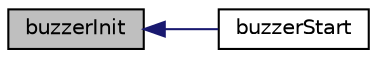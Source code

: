 digraph "buzzerInit"
{
  edge [fontname="Helvetica",fontsize="10",labelfontname="Helvetica",labelfontsize="10"];
  node [fontname="Helvetica",fontsize="10",shape=record];
  rankdir="LR";
  Node1 [label="buzzerInit",height=0.2,width=0.4,color="black", fillcolor="grey75", style="filled" fontcolor="black"];
  Node1 -> Node2 [dir="back",color="midnightblue",fontsize="10",style="solid",fontname="Helvetica"];
  Node2 [label="buzzerStart",height=0.2,width=0.4,color="black", fillcolor="white", style="filled",URL="$buzzer_8h.html#a7baa4b31798f5930e3eb668bfb45ab4d",tooltip="Starts the buzzer. "];
}
